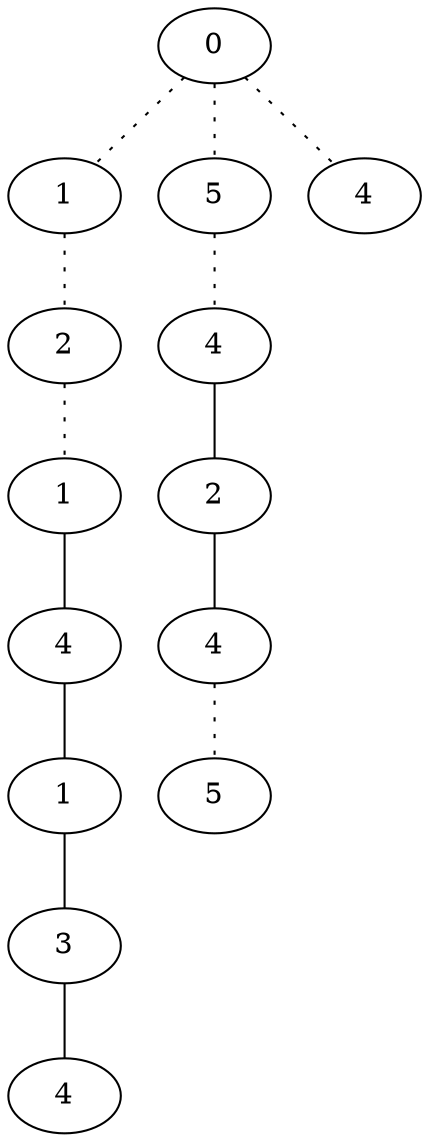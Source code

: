 graph {
a0[label=0];
a1[label=1];
a2[label=2];
a3[label=1];
a4[label=4];
a5[label=1];
a6[label=3];
a7[label=4];
a8[label=5];
a9[label=4];
a10[label=2];
a11[label=4];
a12[label=5];
a13[label=4];
a0 -- a1 [style=dotted];
a0 -- a8 [style=dotted];
a0 -- a13 [style=dotted];
a1 -- a2 [style=dotted];
a2 -- a3 [style=dotted];
a3 -- a4;
a4 -- a5;
a5 -- a6;
a6 -- a7;
a8 -- a9 [style=dotted];
a9 -- a10;
a10 -- a11;
a11 -- a12 [style=dotted];
}
